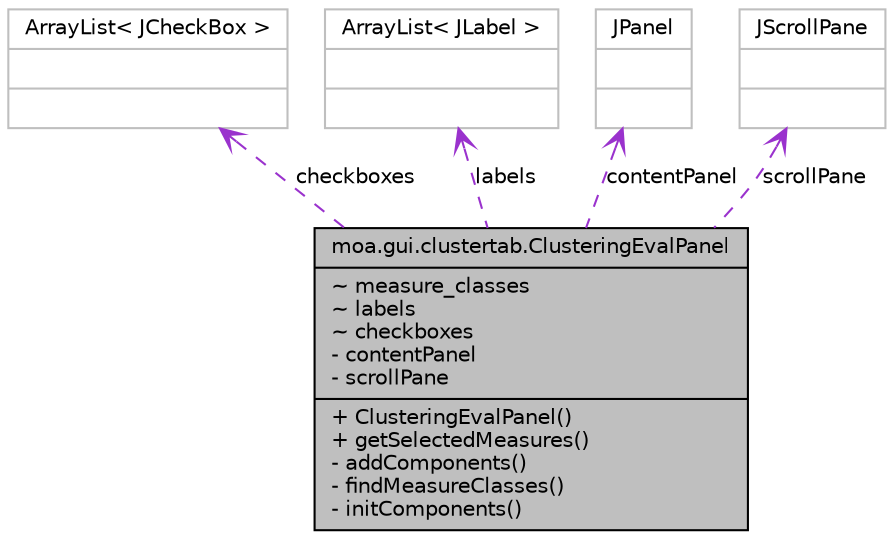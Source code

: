 digraph G
{
  edge [fontname="Helvetica",fontsize="10",labelfontname="Helvetica",labelfontsize="10"];
  node [fontname="Helvetica",fontsize="10",shape=record];
  Node1 [label="{moa.gui.clustertab.ClusteringEvalPanel\n|~ measure_classes\l~ labels\l~ checkboxes\l- contentPanel\l- scrollPane\l|+ ClusteringEvalPanel()\l+ getSelectedMeasures()\l- addComponents()\l- findMeasureClasses()\l- initComponents()\l}",height=0.2,width=0.4,color="black", fillcolor="grey75", style="filled" fontcolor="black"];
  Node2 -> Node1 [dir=back,color="darkorchid3",fontsize="10",style="dashed",label="checkboxes",arrowtail="open",fontname="Helvetica"];
  Node2 [label="{ArrayList\< JCheckBox \>\n||}",height=0.2,width=0.4,color="grey75", fillcolor="white", style="filled"];
  Node3 -> Node1 [dir=back,color="darkorchid3",fontsize="10",style="dashed",label="labels",arrowtail="open",fontname="Helvetica"];
  Node3 [label="{ArrayList\< JLabel \>\n||}",height=0.2,width=0.4,color="grey75", fillcolor="white", style="filled"];
  Node4 -> Node1 [dir=back,color="darkorchid3",fontsize="10",style="dashed",label="contentPanel",arrowtail="open",fontname="Helvetica"];
  Node4 [label="{JPanel\n||}",height=0.2,width=0.4,color="grey75", fillcolor="white", style="filled"];
  Node5 -> Node1 [dir=back,color="darkorchid3",fontsize="10",style="dashed",label="scrollPane",arrowtail="open",fontname="Helvetica"];
  Node5 [label="{JScrollPane\n||}",height=0.2,width=0.4,color="grey75", fillcolor="white", style="filled"];
}
